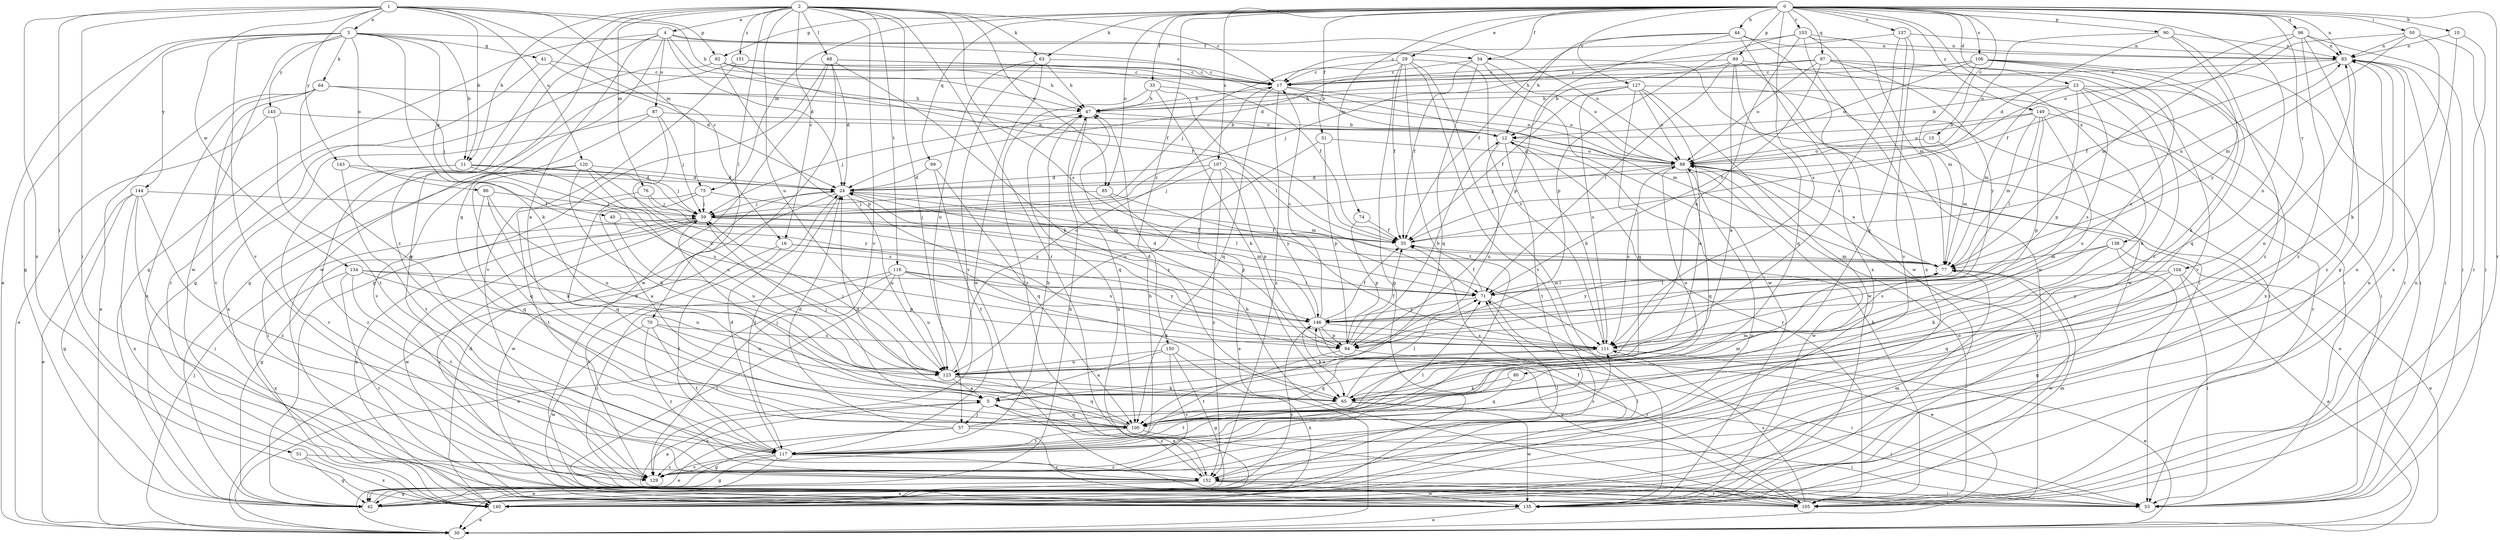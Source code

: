 strict digraph  {
0;
1;
2;
3;
4;
5;
10;
11;
12;
15;
16;
17;
23;
24;
29;
30;
31;
33;
34;
35;
40;
41;
42;
44;
47;
50;
51;
53;
57;
59;
63;
64;
65;
68;
70;
71;
74;
75;
76;
77;
80;
83;
85;
86;
87;
88;
89;
90;
92;
94;
96;
97;
99;
100;
103;
104;
105;
106;
107;
111;
116;
117;
120;
123;
127;
129;
134;
135;
137;
138;
140;
143;
144;
145;
146;
149;
150;
151;
152;
0 -> 10  [label=b];
0 -> 15  [label=c];
0 -> 23  [label=d];
0 -> 29  [label=e];
0 -> 31  [label=f];
0 -> 33  [label=f];
0 -> 34  [label=f];
0 -> 44  [label=h];
0 -> 50  [label=i];
0 -> 63  [label=k];
0 -> 74  [label=m];
0 -> 75  [label=m];
0 -> 80  [label=n];
0 -> 83  [label=n];
0 -> 85  [label=o];
0 -> 89  [label=p];
0 -> 90  [label=p];
0 -> 92  [label=p];
0 -> 96  [label=q];
0 -> 97  [label=q];
0 -> 99  [label=q];
0 -> 103  [label=r];
0 -> 104  [label=r];
0 -> 105  [label=r];
0 -> 106  [label=s];
0 -> 107  [label=s];
0 -> 111  [label=s];
0 -> 127  [label=v];
0 -> 137  [label=x];
0 -> 138  [label=x];
0 -> 149  [label=z];
0 -> 150  [label=z];
1 -> 3  [label=a];
1 -> 11  [label=b];
1 -> 16  [label=c];
1 -> 47  [label=h];
1 -> 51  [label=i];
1 -> 53  [label=i];
1 -> 75  [label=m];
1 -> 92  [label=p];
1 -> 120  [label=u];
1 -> 134  [label=w];
1 -> 140  [label=x];
1 -> 143  [label=y];
2 -> 4  [label=a];
2 -> 11  [label=b];
2 -> 16  [label=c];
2 -> 17  [label=c];
2 -> 57  [label=j];
2 -> 63  [label=k];
2 -> 68  [label=l];
2 -> 70  [label=l];
2 -> 76  [label=m];
2 -> 85  [label=o];
2 -> 100  [label=q];
2 -> 105  [label=r];
2 -> 111  [label=s];
2 -> 116  [label=t];
2 -> 123  [label=u];
2 -> 129  [label=v];
2 -> 151  [label=z];
2 -> 152  [label=z];
3 -> 11  [label=b];
3 -> 17  [label=c];
3 -> 30  [label=e];
3 -> 40  [label=g];
3 -> 41  [label=g];
3 -> 42  [label=g];
3 -> 64  [label=k];
3 -> 65  [label=k];
3 -> 86  [label=o];
3 -> 129  [label=v];
3 -> 135  [label=w];
3 -> 144  [label=y];
3 -> 145  [label=y];
4 -> 5  [label=a];
4 -> 24  [label=d];
4 -> 34  [label=f];
4 -> 35  [label=f];
4 -> 42  [label=g];
4 -> 87  [label=o];
4 -> 88  [label=o];
4 -> 129  [label=v];
4 -> 135  [label=w];
5 -> 57  [label=j];
5 -> 59  [label=j];
5 -> 77  [label=m];
5 -> 100  [label=q];
5 -> 129  [label=v];
5 -> 152  [label=z];
10 -> 83  [label=n];
10 -> 105  [label=r];
10 -> 140  [label=x];
11 -> 24  [label=d];
11 -> 59  [label=j];
11 -> 111  [label=s];
11 -> 123  [label=u];
11 -> 129  [label=v];
11 -> 152  [label=z];
12 -> 88  [label=o];
12 -> 105  [label=r];
12 -> 117  [label=t];
12 -> 123  [label=u];
15 -> 77  [label=m];
15 -> 88  [label=o];
16 -> 77  [label=m];
16 -> 111  [label=s];
16 -> 117  [label=t];
16 -> 129  [label=v];
17 -> 47  [label=h];
17 -> 77  [label=m];
17 -> 88  [label=o];
17 -> 100  [label=q];
17 -> 152  [label=z];
23 -> 12  [label=b];
23 -> 47  [label=h];
23 -> 53  [label=i];
23 -> 65  [label=k];
23 -> 77  [label=m];
23 -> 94  [label=p];
23 -> 111  [label=s];
23 -> 140  [label=x];
24 -> 59  [label=j];
24 -> 71  [label=l];
24 -> 77  [label=m];
24 -> 117  [label=t];
24 -> 123  [label=u];
24 -> 135  [label=w];
29 -> 17  [label=c];
29 -> 35  [label=f];
29 -> 42  [label=g];
29 -> 59  [label=j];
29 -> 111  [label=s];
29 -> 117  [label=t];
29 -> 129  [label=v];
29 -> 135  [label=w];
30 -> 59  [label=j];
30 -> 88  [label=o];
31 -> 88  [label=o];
31 -> 94  [label=p];
31 -> 123  [label=u];
33 -> 47  [label=h];
33 -> 65  [label=k];
33 -> 71  [label=l];
33 -> 88  [label=o];
33 -> 152  [label=z];
34 -> 17  [label=c];
34 -> 35  [label=f];
34 -> 53  [label=i];
34 -> 88  [label=o];
34 -> 100  [label=q];
34 -> 135  [label=w];
35 -> 77  [label=m];
35 -> 83  [label=n];
40 -> 35  [label=f];
40 -> 123  [label=u];
41 -> 17  [label=c];
41 -> 24  [label=d];
41 -> 105  [label=r];
42 -> 47  [label=h];
42 -> 71  [label=l];
42 -> 88  [label=o];
42 -> 146  [label=y];
44 -> 12  [label=b];
44 -> 35  [label=f];
44 -> 83  [label=n];
44 -> 94  [label=p];
44 -> 135  [label=w];
44 -> 140  [label=x];
47 -> 12  [label=b];
47 -> 59  [label=j];
47 -> 100  [label=q];
50 -> 53  [label=i];
50 -> 65  [label=k];
50 -> 77  [label=m];
50 -> 83  [label=n];
50 -> 88  [label=o];
51 -> 42  [label=g];
51 -> 140  [label=x];
51 -> 152  [label=z];
53 -> 5  [label=a];
57 -> 24  [label=d];
57 -> 30  [label=e];
57 -> 42  [label=g];
57 -> 77  [label=m];
57 -> 83  [label=n];
57 -> 105  [label=r];
59 -> 35  [label=f];
59 -> 42  [label=g];
59 -> 105  [label=r];
59 -> 135  [label=w];
59 -> 140  [label=x];
59 -> 146  [label=y];
63 -> 17  [label=c];
63 -> 47  [label=h];
63 -> 123  [label=u];
63 -> 129  [label=v];
63 -> 135  [label=w];
64 -> 30  [label=e];
64 -> 47  [label=h];
64 -> 59  [label=j];
64 -> 88  [label=o];
64 -> 100  [label=q];
64 -> 129  [label=v];
64 -> 140  [label=x];
65 -> 53  [label=i];
65 -> 71  [label=l];
65 -> 88  [label=o];
65 -> 117  [label=t];
65 -> 135  [label=w];
68 -> 12  [label=b];
68 -> 17  [label=c];
68 -> 24  [label=d];
68 -> 30  [label=e];
68 -> 42  [label=g];
68 -> 65  [label=k];
68 -> 135  [label=w];
70 -> 111  [label=s];
70 -> 117  [label=t];
70 -> 123  [label=u];
70 -> 135  [label=w];
70 -> 152  [label=z];
71 -> 24  [label=d];
71 -> 30  [label=e];
71 -> 35  [label=f];
71 -> 146  [label=y];
74 -> 35  [label=f];
74 -> 94  [label=p];
75 -> 5  [label=a];
75 -> 59  [label=j];
75 -> 77  [label=m];
75 -> 100  [label=q];
76 -> 59  [label=j];
76 -> 117  [label=t];
76 -> 146  [label=y];
77 -> 71  [label=l];
77 -> 88  [label=o];
77 -> 135  [label=w];
77 -> 146  [label=y];
80 -> 65  [label=k];
80 -> 100  [label=q];
83 -> 17  [label=c];
83 -> 35  [label=f];
83 -> 53  [label=i];
83 -> 105  [label=r];
83 -> 152  [label=z];
85 -> 59  [label=j];
85 -> 94  [label=p];
85 -> 111  [label=s];
86 -> 59  [label=j];
86 -> 65  [label=k];
86 -> 100  [label=q];
86 -> 123  [label=u];
87 -> 12  [label=b];
87 -> 59  [label=j];
87 -> 123  [label=u];
87 -> 129  [label=v];
87 -> 140  [label=x];
88 -> 24  [label=d];
88 -> 59  [label=j];
88 -> 100  [label=q];
88 -> 105  [label=r];
88 -> 111  [label=s];
88 -> 135  [label=w];
89 -> 5  [label=a];
89 -> 17  [label=c];
89 -> 53  [label=i];
89 -> 59  [label=j];
89 -> 71  [label=l];
89 -> 100  [label=q];
89 -> 135  [label=w];
90 -> 24  [label=d];
90 -> 83  [label=n];
90 -> 88  [label=o];
90 -> 146  [label=y];
90 -> 152  [label=z];
92 -> 17  [label=c];
92 -> 35  [label=f];
92 -> 42  [label=g];
92 -> 47  [label=h];
92 -> 94  [label=p];
94 -> 12  [label=b];
94 -> 35  [label=f];
94 -> 53  [label=i];
94 -> 117  [label=t];
96 -> 35  [label=f];
96 -> 42  [label=g];
96 -> 53  [label=i];
96 -> 77  [label=m];
96 -> 83  [label=n];
96 -> 152  [label=z];
97 -> 12  [label=b];
97 -> 17  [label=c];
97 -> 71  [label=l];
97 -> 88  [label=o];
97 -> 117  [label=t];
97 -> 129  [label=v];
97 -> 146  [label=y];
99 -> 24  [label=d];
99 -> 100  [label=q];
99 -> 117  [label=t];
100 -> 24  [label=d];
100 -> 53  [label=i];
100 -> 59  [label=j];
100 -> 117  [label=t];
103 -> 17  [label=c];
103 -> 77  [label=m];
103 -> 83  [label=n];
103 -> 94  [label=p];
103 -> 123  [label=u];
103 -> 135  [label=w];
103 -> 140  [label=x];
104 -> 30  [label=e];
104 -> 53  [label=i];
104 -> 71  [label=l];
104 -> 100  [label=q];
104 -> 146  [label=y];
105 -> 12  [label=b];
105 -> 47  [label=h];
105 -> 83  [label=n];
105 -> 88  [label=o];
105 -> 111  [label=s];
105 -> 146  [label=y];
106 -> 17  [label=c];
106 -> 47  [label=h];
106 -> 53  [label=i];
106 -> 65  [label=k];
106 -> 77  [label=m];
106 -> 88  [label=o];
106 -> 100  [label=q];
106 -> 111  [label=s];
107 -> 24  [label=d];
107 -> 30  [label=e];
107 -> 59  [label=j];
107 -> 94  [label=p];
107 -> 146  [label=y];
107 -> 152  [label=z];
111 -> 12  [label=b];
111 -> 30  [label=e];
111 -> 100  [label=q];
111 -> 123  [label=u];
116 -> 30  [label=e];
116 -> 53  [label=i];
116 -> 65  [label=k];
116 -> 71  [label=l];
116 -> 105  [label=r];
116 -> 123  [label=u];
116 -> 146  [label=y];
117 -> 24  [label=d];
117 -> 30  [label=e];
117 -> 42  [label=g];
117 -> 47  [label=h];
117 -> 71  [label=l];
117 -> 111  [label=s];
117 -> 129  [label=v];
117 -> 152  [label=z];
120 -> 24  [label=d];
120 -> 53  [label=i];
120 -> 65  [label=k];
120 -> 100  [label=q];
120 -> 111  [label=s];
120 -> 146  [label=y];
123 -> 5  [label=a];
123 -> 17  [label=c];
123 -> 59  [label=j];
123 -> 65  [label=k];
123 -> 100  [label=q];
127 -> 5  [label=a];
127 -> 35  [label=f];
127 -> 47  [label=h];
127 -> 53  [label=i];
127 -> 88  [label=o];
127 -> 100  [label=q];
127 -> 111  [label=s];
127 -> 135  [label=w];
129 -> 47  [label=h];
129 -> 83  [label=n];
134 -> 71  [label=l];
134 -> 94  [label=p];
134 -> 105  [label=r];
134 -> 117  [label=t];
134 -> 123  [label=u];
134 -> 140  [label=x];
135 -> 30  [label=e];
135 -> 77  [label=m];
137 -> 24  [label=d];
137 -> 83  [label=n];
137 -> 100  [label=q];
137 -> 111  [label=s];
137 -> 129  [label=v];
138 -> 30  [label=e];
138 -> 42  [label=g];
138 -> 65  [label=k];
138 -> 77  [label=m];
138 -> 111  [label=s];
140 -> 24  [label=d];
140 -> 30  [label=e];
140 -> 35  [label=f];
140 -> 47  [label=h];
140 -> 77  [label=m];
140 -> 83  [label=n];
143 -> 24  [label=d];
143 -> 35  [label=f];
143 -> 117  [label=t];
144 -> 30  [label=e];
144 -> 42  [label=g];
144 -> 53  [label=i];
144 -> 59  [label=j];
144 -> 140  [label=x];
144 -> 152  [label=z];
145 -> 12  [label=b];
145 -> 30  [label=e];
145 -> 117  [label=t];
146 -> 17  [label=c];
146 -> 24  [label=d];
146 -> 35  [label=f];
146 -> 65  [label=k];
146 -> 94  [label=p];
146 -> 105  [label=r];
146 -> 111  [label=s];
149 -> 12  [label=b];
149 -> 71  [label=l];
149 -> 77  [label=m];
149 -> 88  [label=o];
149 -> 94  [label=p];
149 -> 105  [label=r];
149 -> 123  [label=u];
150 -> 5  [label=a];
150 -> 42  [label=g];
150 -> 123  [label=u];
150 -> 129  [label=v];
150 -> 140  [label=x];
151 -> 17  [label=c];
151 -> 35  [label=f];
151 -> 42  [label=g];
151 -> 129  [label=v];
152 -> 5  [label=a];
152 -> 42  [label=g];
152 -> 53  [label=i];
152 -> 71  [label=l];
152 -> 105  [label=r];
152 -> 135  [label=w];
152 -> 140  [label=x];
}
